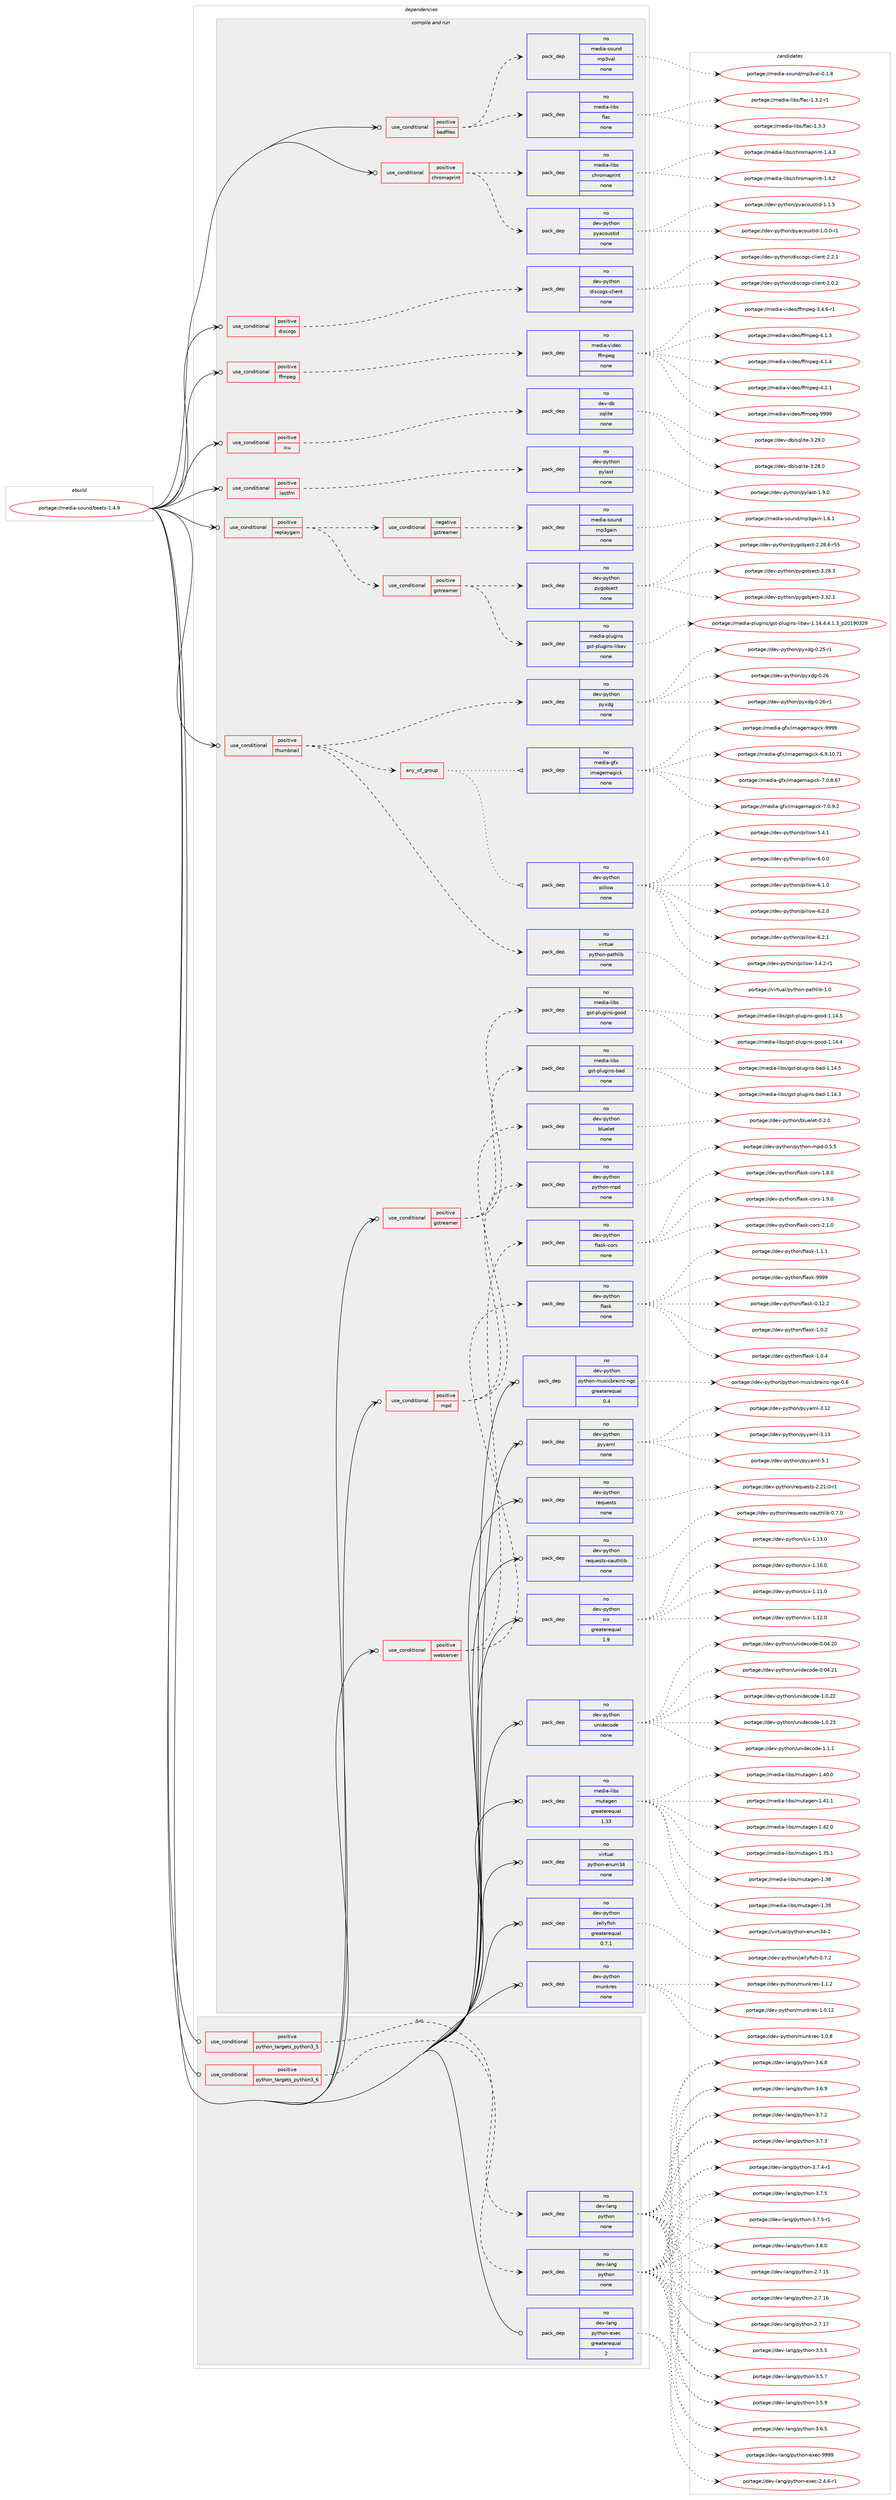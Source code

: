 digraph prolog {

# *************
# Graph options
# *************

newrank=true;
concentrate=true;
compound=true;
graph [rankdir=LR,fontname=Helvetica,fontsize=10,ranksep=1.5];#, ranksep=2.5, nodesep=0.2];
edge  [arrowhead=vee];
node  [fontname=Helvetica,fontsize=10];

# **********
# The ebuild
# **********

subgraph cluster_leftcol {
color=gray;
rank=same;
label=<<i>ebuild</i>>;
id [label="portage://media-sound/beets-1.4.9", color=red, width=4, href="../media-sound/beets-1.4.9.svg"];
}

# ****************
# The dependencies
# ****************

subgraph cluster_midcol {
color=gray;
label=<<i>dependencies</i>>;
subgraph cluster_compile {
fillcolor="#eeeeee";
style=filled;
label=<<i>compile</i>>;
}
subgraph cluster_compileandrun {
fillcolor="#eeeeee";
style=filled;
label=<<i>compile and run</i>>;
subgraph cond82041 {
dependency330295 [label=<<TABLE BORDER="0" CELLBORDER="1" CELLSPACING="0" CELLPADDING="4"><TR><TD ROWSPAN="3" CELLPADDING="10">use_conditional</TD></TR><TR><TD>positive</TD></TR><TR><TD>badfiles</TD></TR></TABLE>>, shape=none, color=red];
subgraph pack242831 {
dependency330296 [label=<<TABLE BORDER="0" CELLBORDER="1" CELLSPACING="0" CELLPADDING="4" WIDTH="220"><TR><TD ROWSPAN="6" CELLPADDING="30">pack_dep</TD></TR><TR><TD WIDTH="110">no</TD></TR><TR><TD>media-libs</TD></TR><TR><TD>flac</TD></TR><TR><TD>none</TD></TR><TR><TD></TD></TR></TABLE>>, shape=none, color=blue];
}
dependency330295:e -> dependency330296:w [weight=20,style="dashed",arrowhead="vee"];
subgraph pack242832 {
dependency330297 [label=<<TABLE BORDER="0" CELLBORDER="1" CELLSPACING="0" CELLPADDING="4" WIDTH="220"><TR><TD ROWSPAN="6" CELLPADDING="30">pack_dep</TD></TR><TR><TD WIDTH="110">no</TD></TR><TR><TD>media-sound</TD></TR><TR><TD>mp3val</TD></TR><TR><TD>none</TD></TR><TR><TD></TD></TR></TABLE>>, shape=none, color=blue];
}
dependency330295:e -> dependency330297:w [weight=20,style="dashed",arrowhead="vee"];
}
id:e -> dependency330295:w [weight=20,style="solid",arrowhead="odotvee"];
subgraph cond82042 {
dependency330298 [label=<<TABLE BORDER="0" CELLBORDER="1" CELLSPACING="0" CELLPADDING="4"><TR><TD ROWSPAN="3" CELLPADDING="10">use_conditional</TD></TR><TR><TD>positive</TD></TR><TR><TD>chromaprint</TD></TR></TABLE>>, shape=none, color=red];
subgraph pack242833 {
dependency330299 [label=<<TABLE BORDER="0" CELLBORDER="1" CELLSPACING="0" CELLPADDING="4" WIDTH="220"><TR><TD ROWSPAN="6" CELLPADDING="30">pack_dep</TD></TR><TR><TD WIDTH="110">no</TD></TR><TR><TD>dev-python</TD></TR><TR><TD>pyacoustid</TD></TR><TR><TD>none</TD></TR><TR><TD></TD></TR></TABLE>>, shape=none, color=blue];
}
dependency330298:e -> dependency330299:w [weight=20,style="dashed",arrowhead="vee"];
subgraph pack242834 {
dependency330300 [label=<<TABLE BORDER="0" CELLBORDER="1" CELLSPACING="0" CELLPADDING="4" WIDTH="220"><TR><TD ROWSPAN="6" CELLPADDING="30">pack_dep</TD></TR><TR><TD WIDTH="110">no</TD></TR><TR><TD>media-libs</TD></TR><TR><TD>chromaprint</TD></TR><TR><TD>none</TD></TR><TR><TD></TD></TR></TABLE>>, shape=none, color=blue];
}
dependency330298:e -> dependency330300:w [weight=20,style="dashed",arrowhead="vee"];
}
id:e -> dependency330298:w [weight=20,style="solid",arrowhead="odotvee"];
subgraph cond82043 {
dependency330301 [label=<<TABLE BORDER="0" CELLBORDER="1" CELLSPACING="0" CELLPADDING="4"><TR><TD ROWSPAN="3" CELLPADDING="10">use_conditional</TD></TR><TR><TD>positive</TD></TR><TR><TD>discogs</TD></TR></TABLE>>, shape=none, color=red];
subgraph pack242835 {
dependency330302 [label=<<TABLE BORDER="0" CELLBORDER="1" CELLSPACING="0" CELLPADDING="4" WIDTH="220"><TR><TD ROWSPAN="6" CELLPADDING="30">pack_dep</TD></TR><TR><TD WIDTH="110">no</TD></TR><TR><TD>dev-python</TD></TR><TR><TD>discogs-client</TD></TR><TR><TD>none</TD></TR><TR><TD></TD></TR></TABLE>>, shape=none, color=blue];
}
dependency330301:e -> dependency330302:w [weight=20,style="dashed",arrowhead="vee"];
}
id:e -> dependency330301:w [weight=20,style="solid",arrowhead="odotvee"];
subgraph cond82044 {
dependency330303 [label=<<TABLE BORDER="0" CELLBORDER="1" CELLSPACING="0" CELLPADDING="4"><TR><TD ROWSPAN="3" CELLPADDING="10">use_conditional</TD></TR><TR><TD>positive</TD></TR><TR><TD>ffmpeg</TD></TR></TABLE>>, shape=none, color=red];
subgraph pack242836 {
dependency330304 [label=<<TABLE BORDER="0" CELLBORDER="1" CELLSPACING="0" CELLPADDING="4" WIDTH="220"><TR><TD ROWSPAN="6" CELLPADDING="30">pack_dep</TD></TR><TR><TD WIDTH="110">no</TD></TR><TR><TD>media-video</TD></TR><TR><TD>ffmpeg</TD></TR><TR><TD>none</TD></TR><TR><TD></TD></TR></TABLE>>, shape=none, color=blue];
}
dependency330303:e -> dependency330304:w [weight=20,style="dashed",arrowhead="vee"];
}
id:e -> dependency330303:w [weight=20,style="solid",arrowhead="odotvee"];
subgraph cond82045 {
dependency330305 [label=<<TABLE BORDER="0" CELLBORDER="1" CELLSPACING="0" CELLPADDING="4"><TR><TD ROWSPAN="3" CELLPADDING="10">use_conditional</TD></TR><TR><TD>positive</TD></TR><TR><TD>gstreamer</TD></TR></TABLE>>, shape=none, color=red];
subgraph pack242837 {
dependency330306 [label=<<TABLE BORDER="0" CELLBORDER="1" CELLSPACING="0" CELLPADDING="4" WIDTH="220"><TR><TD ROWSPAN="6" CELLPADDING="30">pack_dep</TD></TR><TR><TD WIDTH="110">no</TD></TR><TR><TD>media-libs</TD></TR><TR><TD>gst-plugins-good</TD></TR><TR><TD>none</TD></TR><TR><TD></TD></TR></TABLE>>, shape=none, color=blue];
}
dependency330305:e -> dependency330306:w [weight=20,style="dashed",arrowhead="vee"];
subgraph pack242838 {
dependency330307 [label=<<TABLE BORDER="0" CELLBORDER="1" CELLSPACING="0" CELLPADDING="4" WIDTH="220"><TR><TD ROWSPAN="6" CELLPADDING="30">pack_dep</TD></TR><TR><TD WIDTH="110">no</TD></TR><TR><TD>media-libs</TD></TR><TR><TD>gst-plugins-bad</TD></TR><TR><TD>none</TD></TR><TR><TD></TD></TR></TABLE>>, shape=none, color=blue];
}
dependency330305:e -> dependency330307:w [weight=20,style="dashed",arrowhead="vee"];
}
id:e -> dependency330305:w [weight=20,style="solid",arrowhead="odotvee"];
subgraph cond82046 {
dependency330308 [label=<<TABLE BORDER="0" CELLBORDER="1" CELLSPACING="0" CELLPADDING="4"><TR><TD ROWSPAN="3" CELLPADDING="10">use_conditional</TD></TR><TR><TD>positive</TD></TR><TR><TD>icu</TD></TR></TABLE>>, shape=none, color=red];
subgraph pack242839 {
dependency330309 [label=<<TABLE BORDER="0" CELLBORDER="1" CELLSPACING="0" CELLPADDING="4" WIDTH="220"><TR><TD ROWSPAN="6" CELLPADDING="30">pack_dep</TD></TR><TR><TD WIDTH="110">no</TD></TR><TR><TD>dev-db</TD></TR><TR><TD>sqlite</TD></TR><TR><TD>none</TD></TR><TR><TD></TD></TR></TABLE>>, shape=none, color=blue];
}
dependency330308:e -> dependency330309:w [weight=20,style="dashed",arrowhead="vee"];
}
id:e -> dependency330308:w [weight=20,style="solid",arrowhead="odotvee"];
subgraph cond82047 {
dependency330310 [label=<<TABLE BORDER="0" CELLBORDER="1" CELLSPACING="0" CELLPADDING="4"><TR><TD ROWSPAN="3" CELLPADDING="10">use_conditional</TD></TR><TR><TD>positive</TD></TR><TR><TD>lastfm</TD></TR></TABLE>>, shape=none, color=red];
subgraph pack242840 {
dependency330311 [label=<<TABLE BORDER="0" CELLBORDER="1" CELLSPACING="0" CELLPADDING="4" WIDTH="220"><TR><TD ROWSPAN="6" CELLPADDING="30">pack_dep</TD></TR><TR><TD WIDTH="110">no</TD></TR><TR><TD>dev-python</TD></TR><TR><TD>pylast</TD></TR><TR><TD>none</TD></TR><TR><TD></TD></TR></TABLE>>, shape=none, color=blue];
}
dependency330310:e -> dependency330311:w [weight=20,style="dashed",arrowhead="vee"];
}
id:e -> dependency330310:w [weight=20,style="solid",arrowhead="odotvee"];
subgraph cond82048 {
dependency330312 [label=<<TABLE BORDER="0" CELLBORDER="1" CELLSPACING="0" CELLPADDING="4"><TR><TD ROWSPAN="3" CELLPADDING="10">use_conditional</TD></TR><TR><TD>positive</TD></TR><TR><TD>mpd</TD></TR></TABLE>>, shape=none, color=red];
subgraph pack242841 {
dependency330313 [label=<<TABLE BORDER="0" CELLBORDER="1" CELLSPACING="0" CELLPADDING="4" WIDTH="220"><TR><TD ROWSPAN="6" CELLPADDING="30">pack_dep</TD></TR><TR><TD WIDTH="110">no</TD></TR><TR><TD>dev-python</TD></TR><TR><TD>bluelet</TD></TR><TR><TD>none</TD></TR><TR><TD></TD></TR></TABLE>>, shape=none, color=blue];
}
dependency330312:e -> dependency330313:w [weight=20,style="dashed",arrowhead="vee"];
subgraph pack242842 {
dependency330314 [label=<<TABLE BORDER="0" CELLBORDER="1" CELLSPACING="0" CELLPADDING="4" WIDTH="220"><TR><TD ROWSPAN="6" CELLPADDING="30">pack_dep</TD></TR><TR><TD WIDTH="110">no</TD></TR><TR><TD>dev-python</TD></TR><TR><TD>python-mpd</TD></TR><TR><TD>none</TD></TR><TR><TD></TD></TR></TABLE>>, shape=none, color=blue];
}
dependency330312:e -> dependency330314:w [weight=20,style="dashed",arrowhead="vee"];
}
id:e -> dependency330312:w [weight=20,style="solid",arrowhead="odotvee"];
subgraph cond82049 {
dependency330315 [label=<<TABLE BORDER="0" CELLBORDER="1" CELLSPACING="0" CELLPADDING="4"><TR><TD ROWSPAN="3" CELLPADDING="10">use_conditional</TD></TR><TR><TD>positive</TD></TR><TR><TD>replaygain</TD></TR></TABLE>>, shape=none, color=red];
subgraph cond82050 {
dependency330316 [label=<<TABLE BORDER="0" CELLBORDER="1" CELLSPACING="0" CELLPADDING="4"><TR><TD ROWSPAN="3" CELLPADDING="10">use_conditional</TD></TR><TR><TD>positive</TD></TR><TR><TD>gstreamer</TD></TR></TABLE>>, shape=none, color=red];
subgraph pack242843 {
dependency330317 [label=<<TABLE BORDER="0" CELLBORDER="1" CELLSPACING="0" CELLPADDING="4" WIDTH="220"><TR><TD ROWSPAN="6" CELLPADDING="30">pack_dep</TD></TR><TR><TD WIDTH="110">no</TD></TR><TR><TD>dev-python</TD></TR><TR><TD>pygobject</TD></TR><TR><TD>none</TD></TR><TR><TD></TD></TR></TABLE>>, shape=none, color=blue];
}
dependency330316:e -> dependency330317:w [weight=20,style="dashed",arrowhead="vee"];
subgraph pack242844 {
dependency330318 [label=<<TABLE BORDER="0" CELLBORDER="1" CELLSPACING="0" CELLPADDING="4" WIDTH="220"><TR><TD ROWSPAN="6" CELLPADDING="30">pack_dep</TD></TR><TR><TD WIDTH="110">no</TD></TR><TR><TD>media-plugins</TD></TR><TR><TD>gst-plugins-libav</TD></TR><TR><TD>none</TD></TR><TR><TD></TD></TR></TABLE>>, shape=none, color=blue];
}
dependency330316:e -> dependency330318:w [weight=20,style="dashed",arrowhead="vee"];
}
dependency330315:e -> dependency330316:w [weight=20,style="dashed",arrowhead="vee"];
subgraph cond82051 {
dependency330319 [label=<<TABLE BORDER="0" CELLBORDER="1" CELLSPACING="0" CELLPADDING="4"><TR><TD ROWSPAN="3" CELLPADDING="10">use_conditional</TD></TR><TR><TD>negative</TD></TR><TR><TD>gstreamer</TD></TR></TABLE>>, shape=none, color=red];
subgraph pack242845 {
dependency330320 [label=<<TABLE BORDER="0" CELLBORDER="1" CELLSPACING="0" CELLPADDING="4" WIDTH="220"><TR><TD ROWSPAN="6" CELLPADDING="30">pack_dep</TD></TR><TR><TD WIDTH="110">no</TD></TR><TR><TD>media-sound</TD></TR><TR><TD>mp3gain</TD></TR><TR><TD>none</TD></TR><TR><TD></TD></TR></TABLE>>, shape=none, color=blue];
}
dependency330319:e -> dependency330320:w [weight=20,style="dashed",arrowhead="vee"];
}
dependency330315:e -> dependency330319:w [weight=20,style="dashed",arrowhead="vee"];
}
id:e -> dependency330315:w [weight=20,style="solid",arrowhead="odotvee"];
subgraph cond82052 {
dependency330321 [label=<<TABLE BORDER="0" CELLBORDER="1" CELLSPACING="0" CELLPADDING="4"><TR><TD ROWSPAN="3" CELLPADDING="10">use_conditional</TD></TR><TR><TD>positive</TD></TR><TR><TD>thumbnail</TD></TR></TABLE>>, shape=none, color=red];
subgraph pack242846 {
dependency330322 [label=<<TABLE BORDER="0" CELLBORDER="1" CELLSPACING="0" CELLPADDING="4" WIDTH="220"><TR><TD ROWSPAN="6" CELLPADDING="30">pack_dep</TD></TR><TR><TD WIDTH="110">no</TD></TR><TR><TD>dev-python</TD></TR><TR><TD>pyxdg</TD></TR><TR><TD>none</TD></TR><TR><TD></TD></TR></TABLE>>, shape=none, color=blue];
}
dependency330321:e -> dependency330322:w [weight=20,style="dashed",arrowhead="vee"];
subgraph pack242847 {
dependency330323 [label=<<TABLE BORDER="0" CELLBORDER="1" CELLSPACING="0" CELLPADDING="4" WIDTH="220"><TR><TD ROWSPAN="6" CELLPADDING="30">pack_dep</TD></TR><TR><TD WIDTH="110">no</TD></TR><TR><TD>virtual</TD></TR><TR><TD>python-pathlib</TD></TR><TR><TD>none</TD></TR><TR><TD></TD></TR></TABLE>>, shape=none, color=blue];
}
dependency330321:e -> dependency330323:w [weight=20,style="dashed",arrowhead="vee"];
subgraph any5278 {
dependency330324 [label=<<TABLE BORDER="0" CELLBORDER="1" CELLSPACING="0" CELLPADDING="4"><TR><TD CELLPADDING="10">any_of_group</TD></TR></TABLE>>, shape=none, color=red];subgraph pack242848 {
dependency330325 [label=<<TABLE BORDER="0" CELLBORDER="1" CELLSPACING="0" CELLPADDING="4" WIDTH="220"><TR><TD ROWSPAN="6" CELLPADDING="30">pack_dep</TD></TR><TR><TD WIDTH="110">no</TD></TR><TR><TD>dev-python</TD></TR><TR><TD>pillow</TD></TR><TR><TD>none</TD></TR><TR><TD></TD></TR></TABLE>>, shape=none, color=blue];
}
dependency330324:e -> dependency330325:w [weight=20,style="dotted",arrowhead="oinv"];
subgraph pack242849 {
dependency330326 [label=<<TABLE BORDER="0" CELLBORDER="1" CELLSPACING="0" CELLPADDING="4" WIDTH="220"><TR><TD ROWSPAN="6" CELLPADDING="30">pack_dep</TD></TR><TR><TD WIDTH="110">no</TD></TR><TR><TD>media-gfx</TD></TR><TR><TD>imagemagick</TD></TR><TR><TD>none</TD></TR><TR><TD></TD></TR></TABLE>>, shape=none, color=blue];
}
dependency330324:e -> dependency330326:w [weight=20,style="dotted",arrowhead="oinv"];
}
dependency330321:e -> dependency330324:w [weight=20,style="dashed",arrowhead="vee"];
}
id:e -> dependency330321:w [weight=20,style="solid",arrowhead="odotvee"];
subgraph cond82053 {
dependency330327 [label=<<TABLE BORDER="0" CELLBORDER="1" CELLSPACING="0" CELLPADDING="4"><TR><TD ROWSPAN="3" CELLPADDING="10">use_conditional</TD></TR><TR><TD>positive</TD></TR><TR><TD>webserver</TD></TR></TABLE>>, shape=none, color=red];
subgraph pack242850 {
dependency330328 [label=<<TABLE BORDER="0" CELLBORDER="1" CELLSPACING="0" CELLPADDING="4" WIDTH="220"><TR><TD ROWSPAN="6" CELLPADDING="30">pack_dep</TD></TR><TR><TD WIDTH="110">no</TD></TR><TR><TD>dev-python</TD></TR><TR><TD>flask</TD></TR><TR><TD>none</TD></TR><TR><TD></TD></TR></TABLE>>, shape=none, color=blue];
}
dependency330327:e -> dependency330328:w [weight=20,style="dashed",arrowhead="vee"];
subgraph pack242851 {
dependency330329 [label=<<TABLE BORDER="0" CELLBORDER="1" CELLSPACING="0" CELLPADDING="4" WIDTH="220"><TR><TD ROWSPAN="6" CELLPADDING="30">pack_dep</TD></TR><TR><TD WIDTH="110">no</TD></TR><TR><TD>dev-python</TD></TR><TR><TD>flask-cors</TD></TR><TR><TD>none</TD></TR><TR><TD></TD></TR></TABLE>>, shape=none, color=blue];
}
dependency330327:e -> dependency330329:w [weight=20,style="dashed",arrowhead="vee"];
}
id:e -> dependency330327:w [weight=20,style="solid",arrowhead="odotvee"];
subgraph pack242852 {
dependency330330 [label=<<TABLE BORDER="0" CELLBORDER="1" CELLSPACING="0" CELLPADDING="4" WIDTH="220"><TR><TD ROWSPAN="6" CELLPADDING="30">pack_dep</TD></TR><TR><TD WIDTH="110">no</TD></TR><TR><TD>dev-python</TD></TR><TR><TD>jellyfish</TD></TR><TR><TD>greaterequal</TD></TR><TR><TD>0.7.1</TD></TR></TABLE>>, shape=none, color=blue];
}
id:e -> dependency330330:w [weight=20,style="solid",arrowhead="odotvee"];
subgraph pack242853 {
dependency330331 [label=<<TABLE BORDER="0" CELLBORDER="1" CELLSPACING="0" CELLPADDING="4" WIDTH="220"><TR><TD ROWSPAN="6" CELLPADDING="30">pack_dep</TD></TR><TR><TD WIDTH="110">no</TD></TR><TR><TD>dev-python</TD></TR><TR><TD>munkres</TD></TR><TR><TD>none</TD></TR><TR><TD></TD></TR></TABLE>>, shape=none, color=blue];
}
id:e -> dependency330331:w [weight=20,style="solid",arrowhead="odotvee"];
subgraph pack242854 {
dependency330332 [label=<<TABLE BORDER="0" CELLBORDER="1" CELLSPACING="0" CELLPADDING="4" WIDTH="220"><TR><TD ROWSPAN="6" CELLPADDING="30">pack_dep</TD></TR><TR><TD WIDTH="110">no</TD></TR><TR><TD>dev-python</TD></TR><TR><TD>python-musicbrainz-ngs</TD></TR><TR><TD>greaterequal</TD></TR><TR><TD>0.4</TD></TR></TABLE>>, shape=none, color=blue];
}
id:e -> dependency330332:w [weight=20,style="solid",arrowhead="odotvee"];
subgraph pack242855 {
dependency330333 [label=<<TABLE BORDER="0" CELLBORDER="1" CELLSPACING="0" CELLPADDING="4" WIDTH="220"><TR><TD ROWSPAN="6" CELLPADDING="30">pack_dep</TD></TR><TR><TD WIDTH="110">no</TD></TR><TR><TD>dev-python</TD></TR><TR><TD>pyyaml</TD></TR><TR><TD>none</TD></TR><TR><TD></TD></TR></TABLE>>, shape=none, color=blue];
}
id:e -> dependency330333:w [weight=20,style="solid",arrowhead="odotvee"];
subgraph pack242856 {
dependency330334 [label=<<TABLE BORDER="0" CELLBORDER="1" CELLSPACING="0" CELLPADDING="4" WIDTH="220"><TR><TD ROWSPAN="6" CELLPADDING="30">pack_dep</TD></TR><TR><TD WIDTH="110">no</TD></TR><TR><TD>dev-python</TD></TR><TR><TD>requests</TD></TR><TR><TD>none</TD></TR><TR><TD></TD></TR></TABLE>>, shape=none, color=blue];
}
id:e -> dependency330334:w [weight=20,style="solid",arrowhead="odotvee"];
subgraph pack242857 {
dependency330335 [label=<<TABLE BORDER="0" CELLBORDER="1" CELLSPACING="0" CELLPADDING="4" WIDTH="220"><TR><TD ROWSPAN="6" CELLPADDING="30">pack_dep</TD></TR><TR><TD WIDTH="110">no</TD></TR><TR><TD>dev-python</TD></TR><TR><TD>requests-oauthlib</TD></TR><TR><TD>none</TD></TR><TR><TD></TD></TR></TABLE>>, shape=none, color=blue];
}
id:e -> dependency330335:w [weight=20,style="solid",arrowhead="odotvee"];
subgraph pack242858 {
dependency330336 [label=<<TABLE BORDER="0" CELLBORDER="1" CELLSPACING="0" CELLPADDING="4" WIDTH="220"><TR><TD ROWSPAN="6" CELLPADDING="30">pack_dep</TD></TR><TR><TD WIDTH="110">no</TD></TR><TR><TD>dev-python</TD></TR><TR><TD>six</TD></TR><TR><TD>greaterequal</TD></TR><TR><TD>1.9</TD></TR></TABLE>>, shape=none, color=blue];
}
id:e -> dependency330336:w [weight=20,style="solid",arrowhead="odotvee"];
subgraph pack242859 {
dependency330337 [label=<<TABLE BORDER="0" CELLBORDER="1" CELLSPACING="0" CELLPADDING="4" WIDTH="220"><TR><TD ROWSPAN="6" CELLPADDING="30">pack_dep</TD></TR><TR><TD WIDTH="110">no</TD></TR><TR><TD>dev-python</TD></TR><TR><TD>unidecode</TD></TR><TR><TD>none</TD></TR><TR><TD></TD></TR></TABLE>>, shape=none, color=blue];
}
id:e -> dependency330337:w [weight=20,style="solid",arrowhead="odotvee"];
subgraph pack242860 {
dependency330338 [label=<<TABLE BORDER="0" CELLBORDER="1" CELLSPACING="0" CELLPADDING="4" WIDTH="220"><TR><TD ROWSPAN="6" CELLPADDING="30">pack_dep</TD></TR><TR><TD WIDTH="110">no</TD></TR><TR><TD>media-libs</TD></TR><TR><TD>mutagen</TD></TR><TR><TD>greaterequal</TD></TR><TR><TD>1.33</TD></TR></TABLE>>, shape=none, color=blue];
}
id:e -> dependency330338:w [weight=20,style="solid",arrowhead="odotvee"];
subgraph pack242861 {
dependency330339 [label=<<TABLE BORDER="0" CELLBORDER="1" CELLSPACING="0" CELLPADDING="4" WIDTH="220"><TR><TD ROWSPAN="6" CELLPADDING="30">pack_dep</TD></TR><TR><TD WIDTH="110">no</TD></TR><TR><TD>virtual</TD></TR><TR><TD>python-enum34</TD></TR><TR><TD>none</TD></TR><TR><TD></TD></TR></TABLE>>, shape=none, color=blue];
}
id:e -> dependency330339:w [weight=20,style="solid",arrowhead="odotvee"];
}
subgraph cluster_run {
fillcolor="#eeeeee";
style=filled;
label=<<i>run</i>>;
subgraph cond82054 {
dependency330340 [label=<<TABLE BORDER="0" CELLBORDER="1" CELLSPACING="0" CELLPADDING="4"><TR><TD ROWSPAN="3" CELLPADDING="10">use_conditional</TD></TR><TR><TD>positive</TD></TR><TR><TD>python_targets_python3_5</TD></TR></TABLE>>, shape=none, color=red];
subgraph pack242862 {
dependency330341 [label=<<TABLE BORDER="0" CELLBORDER="1" CELLSPACING="0" CELLPADDING="4" WIDTH="220"><TR><TD ROWSPAN="6" CELLPADDING="30">pack_dep</TD></TR><TR><TD WIDTH="110">no</TD></TR><TR><TD>dev-lang</TD></TR><TR><TD>python</TD></TR><TR><TD>none</TD></TR><TR><TD></TD></TR></TABLE>>, shape=none, color=blue];
}
dependency330340:e -> dependency330341:w [weight=20,style="dashed",arrowhead="vee"];
}
id:e -> dependency330340:w [weight=20,style="solid",arrowhead="odot"];
subgraph cond82055 {
dependency330342 [label=<<TABLE BORDER="0" CELLBORDER="1" CELLSPACING="0" CELLPADDING="4"><TR><TD ROWSPAN="3" CELLPADDING="10">use_conditional</TD></TR><TR><TD>positive</TD></TR><TR><TD>python_targets_python3_6</TD></TR></TABLE>>, shape=none, color=red];
subgraph pack242863 {
dependency330343 [label=<<TABLE BORDER="0" CELLBORDER="1" CELLSPACING="0" CELLPADDING="4" WIDTH="220"><TR><TD ROWSPAN="6" CELLPADDING="30">pack_dep</TD></TR><TR><TD WIDTH="110">no</TD></TR><TR><TD>dev-lang</TD></TR><TR><TD>python</TD></TR><TR><TD>none</TD></TR><TR><TD></TD></TR></TABLE>>, shape=none, color=blue];
}
dependency330342:e -> dependency330343:w [weight=20,style="dashed",arrowhead="vee"];
}
id:e -> dependency330342:w [weight=20,style="solid",arrowhead="odot"];
subgraph pack242864 {
dependency330344 [label=<<TABLE BORDER="0" CELLBORDER="1" CELLSPACING="0" CELLPADDING="4" WIDTH="220"><TR><TD ROWSPAN="6" CELLPADDING="30">pack_dep</TD></TR><TR><TD WIDTH="110">no</TD></TR><TR><TD>dev-lang</TD></TR><TR><TD>python-exec</TD></TR><TR><TD>greaterequal</TD></TR><TR><TD>2</TD></TR></TABLE>>, shape=none, color=blue];
}
id:e -> dependency330344:w [weight=20,style="solid",arrowhead="odot"];
}
}

# **************
# The candidates
# **************

subgraph cluster_choices {
rank=same;
color=gray;
label=<<i>candidates</i>>;

subgraph choice242831 {
color=black;
nodesep=1;
choiceportage1091011001059745108105981154710210897994549465146504511449 [label="portage://media-libs/flac-1.3.2-r1", color=red, width=4,href="../media-libs/flac-1.3.2-r1.svg"];
choiceportage109101100105974510810598115471021089799454946514651 [label="portage://media-libs/flac-1.3.3", color=red, width=4,href="../media-libs/flac-1.3.3.svg"];
dependency330296:e -> choiceportage1091011001059745108105981154710210897994549465146504511449:w [style=dotted,weight="100"];
dependency330296:e -> choiceportage109101100105974510810598115471021089799454946514651:w [style=dotted,weight="100"];
}
subgraph choice242832 {
color=black;
nodesep=1;
choiceportage1091011001059745115111117110100471091125111897108454846494656 [label="portage://media-sound/mp3val-0.1.8", color=red, width=4,href="../media-sound/mp3val-0.1.8.svg"];
dependency330297:e -> choiceportage1091011001059745115111117110100471091125111897108454846494656:w [style=dotted,weight="100"];
}
subgraph choice242833 {
color=black;
nodesep=1;
choiceportage100101118451121211161041111104711212197991111171151161051004549464846484511449 [label="portage://dev-python/pyacoustid-1.0.0-r1", color=red, width=4,href="../dev-python/pyacoustid-1.0.0-r1.svg"];
choiceportage10010111845112121116104111110471121219799111117115116105100454946494653 [label="portage://dev-python/pyacoustid-1.1.5", color=red, width=4,href="../dev-python/pyacoustid-1.1.5.svg"];
dependency330299:e -> choiceportage100101118451121211161041111104711212197991111171151161051004549464846484511449:w [style=dotted,weight="100"];
dependency330299:e -> choiceportage10010111845112121116104111110471121219799111117115116105100454946494653:w [style=dotted,weight="100"];
}
subgraph choice242834 {
color=black;
nodesep=1;
choiceportage109101100105974510810598115479910411411110997112114105110116454946524650 [label="portage://media-libs/chromaprint-1.4.2", color=red, width=4,href="../media-libs/chromaprint-1.4.2.svg"];
choiceportage109101100105974510810598115479910411411110997112114105110116454946524651 [label="portage://media-libs/chromaprint-1.4.3", color=red, width=4,href="../media-libs/chromaprint-1.4.3.svg"];
dependency330300:e -> choiceportage109101100105974510810598115479910411411110997112114105110116454946524650:w [style=dotted,weight="100"];
dependency330300:e -> choiceportage109101100105974510810598115479910411411110997112114105110116454946524651:w [style=dotted,weight="100"];
}
subgraph choice242835 {
color=black;
nodesep=1;
choiceportage1001011184511212111610411111047100105115991111031154599108105101110116455046484650 [label="portage://dev-python/discogs-client-2.0.2", color=red, width=4,href="../dev-python/discogs-client-2.0.2.svg"];
choiceportage1001011184511212111610411111047100105115991111031154599108105101110116455046504649 [label="portage://dev-python/discogs-client-2.2.1", color=red, width=4,href="../dev-python/discogs-client-2.2.1.svg"];
dependency330302:e -> choiceportage1001011184511212111610411111047100105115991111031154599108105101110116455046484650:w [style=dotted,weight="100"];
dependency330302:e -> choiceportage1001011184511212111610411111047100105115991111031154599108105101110116455046504649:w [style=dotted,weight="100"];
}
subgraph choice242836 {
color=black;
nodesep=1;
choiceportage1091011001059745118105100101111471021021091121011034551465246544511449 [label="portage://media-video/ffmpeg-3.4.6-r1", color=red, width=4,href="../media-video/ffmpeg-3.4.6-r1.svg"];
choiceportage109101100105974511810510010111147102102109112101103455246494651 [label="portage://media-video/ffmpeg-4.1.3", color=red, width=4,href="../media-video/ffmpeg-4.1.3.svg"];
choiceportage109101100105974511810510010111147102102109112101103455246494652 [label="portage://media-video/ffmpeg-4.1.4", color=red, width=4,href="../media-video/ffmpeg-4.1.4.svg"];
choiceportage109101100105974511810510010111147102102109112101103455246504649 [label="portage://media-video/ffmpeg-4.2.1", color=red, width=4,href="../media-video/ffmpeg-4.2.1.svg"];
choiceportage1091011001059745118105100101111471021021091121011034557575757 [label="portage://media-video/ffmpeg-9999", color=red, width=4,href="../media-video/ffmpeg-9999.svg"];
dependency330304:e -> choiceportage1091011001059745118105100101111471021021091121011034551465246544511449:w [style=dotted,weight="100"];
dependency330304:e -> choiceportage109101100105974511810510010111147102102109112101103455246494651:w [style=dotted,weight="100"];
dependency330304:e -> choiceportage109101100105974511810510010111147102102109112101103455246494652:w [style=dotted,weight="100"];
dependency330304:e -> choiceportage109101100105974511810510010111147102102109112101103455246504649:w [style=dotted,weight="100"];
dependency330304:e -> choiceportage1091011001059745118105100101111471021021091121011034557575757:w [style=dotted,weight="100"];
}
subgraph choice242837 {
color=black;
nodesep=1;
choiceportage10910110010597451081059811547103115116451121081171031051101154510311111110045494649524652 [label="portage://media-libs/gst-plugins-good-1.14.4", color=red, width=4,href="../media-libs/gst-plugins-good-1.14.4.svg"];
choiceportage10910110010597451081059811547103115116451121081171031051101154510311111110045494649524653 [label="portage://media-libs/gst-plugins-good-1.14.5", color=red, width=4,href="../media-libs/gst-plugins-good-1.14.5.svg"];
dependency330306:e -> choiceportage10910110010597451081059811547103115116451121081171031051101154510311111110045494649524652:w [style=dotted,weight="100"];
dependency330306:e -> choiceportage10910110010597451081059811547103115116451121081171031051101154510311111110045494649524653:w [style=dotted,weight="100"];
}
subgraph choice242838 {
color=black;
nodesep=1;
choiceportage109101100105974510810598115471031151164511210811710310511011545989710045494649524651 [label="portage://media-libs/gst-plugins-bad-1.14.3", color=red, width=4,href="../media-libs/gst-plugins-bad-1.14.3.svg"];
choiceportage109101100105974510810598115471031151164511210811710310511011545989710045494649524653 [label="portage://media-libs/gst-plugins-bad-1.14.5", color=red, width=4,href="../media-libs/gst-plugins-bad-1.14.5.svg"];
dependency330307:e -> choiceportage109101100105974510810598115471031151164511210811710310511011545989710045494649524651:w [style=dotted,weight="100"];
dependency330307:e -> choiceportage109101100105974510810598115471031151164511210811710310511011545989710045494649524653:w [style=dotted,weight="100"];
}
subgraph choice242839 {
color=black;
nodesep=1;
choiceportage10010111845100984711511310810511610145514650564648 [label="portage://dev-db/sqlite-3.28.0", color=red, width=4,href="../dev-db/sqlite-3.28.0.svg"];
choiceportage10010111845100984711511310810511610145514650574648 [label="portage://dev-db/sqlite-3.29.0", color=red, width=4,href="../dev-db/sqlite-3.29.0.svg"];
dependency330309:e -> choiceportage10010111845100984711511310810511610145514650564648:w [style=dotted,weight="100"];
dependency330309:e -> choiceportage10010111845100984711511310810511610145514650574648:w [style=dotted,weight="100"];
}
subgraph choice242840 {
color=black;
nodesep=1;
choiceportage100101118451121211161041111104711212110897115116454946574648 [label="portage://dev-python/pylast-1.9.0", color=red, width=4,href="../dev-python/pylast-1.9.0.svg"];
dependency330311:e -> choiceportage100101118451121211161041111104711212110897115116454946574648:w [style=dotted,weight="100"];
}
subgraph choice242841 {
color=black;
nodesep=1;
choiceportage100101118451121211161041111104798108117101108101116454846504648 [label="portage://dev-python/bluelet-0.2.0", color=red, width=4,href="../dev-python/bluelet-0.2.0.svg"];
dependency330313:e -> choiceportage100101118451121211161041111104798108117101108101116454846504648:w [style=dotted,weight="100"];
}
subgraph choice242842 {
color=black;
nodesep=1;
choiceportage100101118451121211161041111104711212111610411111045109112100454846534653 [label="portage://dev-python/python-mpd-0.5.5", color=red, width=4,href="../dev-python/python-mpd-0.5.5.svg"];
dependency330314:e -> choiceportage100101118451121211161041111104711212111610411111045109112100454846534653:w [style=dotted,weight="100"];
}
subgraph choice242843 {
color=black;
nodesep=1;
choiceportage1001011184511212111610411111047112121103111981061019911645504650564654451145353 [label="portage://dev-python/pygobject-2.28.6-r55", color=red, width=4,href="../dev-python/pygobject-2.28.6-r55.svg"];
choiceportage1001011184511212111610411111047112121103111981061019911645514650564651 [label="portage://dev-python/pygobject-3.28.3", color=red, width=4,href="../dev-python/pygobject-3.28.3.svg"];
choiceportage1001011184511212111610411111047112121103111981061019911645514651504649 [label="portage://dev-python/pygobject-3.32.1", color=red, width=4,href="../dev-python/pygobject-3.32.1.svg"];
dependency330317:e -> choiceportage1001011184511212111610411111047112121103111981061019911645504650564654451145353:w [style=dotted,weight="100"];
dependency330317:e -> choiceportage1001011184511212111610411111047112121103111981061019911645514650564651:w [style=dotted,weight="100"];
dependency330317:e -> choiceportage1001011184511212111610411111047112121103111981061019911645514651504649:w [style=dotted,weight="100"];
}
subgraph choice242844 {
color=black;
nodesep=1;
choiceportage1091011001059745112108117103105110115471031151164511210811710310511011545108105989711845494649524652465246494651951125048495748515057 [label="portage://media-plugins/gst-plugins-libav-1.14.4.4.1.3_p20190329", color=red, width=4,href="../media-plugins/gst-plugins-libav-1.14.4.4.1.3_p20190329.svg"];
dependency330318:e -> choiceportage1091011001059745112108117103105110115471031151164511210811710310511011545108105989711845494649524652465246494651951125048495748515057:w [style=dotted,weight="100"];
}
subgraph choice242845 {
color=black;
nodesep=1;
choiceportage1091011001059745115111117110100471091125110397105110454946544649 [label="portage://media-sound/mp3gain-1.6.1", color=red, width=4,href="../media-sound/mp3gain-1.6.1.svg"];
dependency330320:e -> choiceportage1091011001059745115111117110100471091125110397105110454946544649:w [style=dotted,weight="100"];
}
subgraph choice242846 {
color=black;
nodesep=1;
choiceportage100101118451121211161041111104711212112010010345484650534511449 [label="portage://dev-python/pyxdg-0.25-r1", color=red, width=4,href="../dev-python/pyxdg-0.25-r1.svg"];
choiceportage10010111845112121116104111110471121211201001034548465054 [label="portage://dev-python/pyxdg-0.26", color=red, width=4,href="../dev-python/pyxdg-0.26.svg"];
choiceportage100101118451121211161041111104711212112010010345484650544511449 [label="portage://dev-python/pyxdg-0.26-r1", color=red, width=4,href="../dev-python/pyxdg-0.26-r1.svg"];
dependency330322:e -> choiceportage100101118451121211161041111104711212112010010345484650534511449:w [style=dotted,weight="100"];
dependency330322:e -> choiceportage10010111845112121116104111110471121211201001034548465054:w [style=dotted,weight="100"];
dependency330322:e -> choiceportage100101118451121211161041111104711212112010010345484650544511449:w [style=dotted,weight="100"];
}
subgraph choice242847 {
color=black;
nodesep=1;
choiceportage118105114116117971084711212111610411111045112971161041081059845494648 [label="portage://virtual/python-pathlib-1.0", color=red, width=4,href="../virtual/python-pathlib-1.0.svg"];
dependency330323:e -> choiceportage118105114116117971084711212111610411111045112971161041081059845494648:w [style=dotted,weight="100"];
}
subgraph choice242848 {
color=black;
nodesep=1;
choiceportage10010111845112121116104111110471121051081081111194551465246504511449 [label="portage://dev-python/pillow-3.4.2-r1", color=red, width=4,href="../dev-python/pillow-3.4.2-r1.svg"];
choiceportage1001011184511212111610411111047112105108108111119455346524649 [label="portage://dev-python/pillow-5.4.1", color=red, width=4,href="../dev-python/pillow-5.4.1.svg"];
choiceportage1001011184511212111610411111047112105108108111119455446484648 [label="portage://dev-python/pillow-6.0.0", color=red, width=4,href="../dev-python/pillow-6.0.0.svg"];
choiceportage1001011184511212111610411111047112105108108111119455446494648 [label="portage://dev-python/pillow-6.1.0", color=red, width=4,href="../dev-python/pillow-6.1.0.svg"];
choiceportage1001011184511212111610411111047112105108108111119455446504648 [label="portage://dev-python/pillow-6.2.0", color=red, width=4,href="../dev-python/pillow-6.2.0.svg"];
choiceportage1001011184511212111610411111047112105108108111119455446504649 [label="portage://dev-python/pillow-6.2.1", color=red, width=4,href="../dev-python/pillow-6.2.1.svg"];
dependency330325:e -> choiceportage10010111845112121116104111110471121051081081111194551465246504511449:w [style=dotted,weight="100"];
dependency330325:e -> choiceportage1001011184511212111610411111047112105108108111119455346524649:w [style=dotted,weight="100"];
dependency330325:e -> choiceportage1001011184511212111610411111047112105108108111119455446484648:w [style=dotted,weight="100"];
dependency330325:e -> choiceportage1001011184511212111610411111047112105108108111119455446494648:w [style=dotted,weight="100"];
dependency330325:e -> choiceportage1001011184511212111610411111047112105108108111119455446504648:w [style=dotted,weight="100"];
dependency330325:e -> choiceportage1001011184511212111610411111047112105108108111119455446504649:w [style=dotted,weight="100"];
}
subgraph choice242849 {
color=black;
nodesep=1;
choiceportage10910110010597451031021204710510997103101109971031059910745544657464948465549 [label="portage://media-gfx/imagemagick-6.9.10.71", color=red, width=4,href="../media-gfx/imagemagick-6.9.10.71.svg"];
choiceportage109101100105974510310212047105109971031011099710310599107455546484656465455 [label="portage://media-gfx/imagemagick-7.0.8.67", color=red, width=4,href="../media-gfx/imagemagick-7.0.8.67.svg"];
choiceportage1091011001059745103102120471051099710310110997103105991074555464846574650 [label="portage://media-gfx/imagemagick-7.0.9.2", color=red, width=4,href="../media-gfx/imagemagick-7.0.9.2.svg"];
choiceportage1091011001059745103102120471051099710310110997103105991074557575757 [label="portage://media-gfx/imagemagick-9999", color=red, width=4,href="../media-gfx/imagemagick-9999.svg"];
dependency330326:e -> choiceportage10910110010597451031021204710510997103101109971031059910745544657464948465549:w [style=dotted,weight="100"];
dependency330326:e -> choiceportage109101100105974510310212047105109971031011099710310599107455546484656465455:w [style=dotted,weight="100"];
dependency330326:e -> choiceportage1091011001059745103102120471051099710310110997103105991074555464846574650:w [style=dotted,weight="100"];
dependency330326:e -> choiceportage1091011001059745103102120471051099710310110997103105991074557575757:w [style=dotted,weight="100"];
}
subgraph choice242850 {
color=black;
nodesep=1;
choiceportage10010111845112121116104111110471021089711510745484649504650 [label="portage://dev-python/flask-0.12.2", color=red, width=4,href="../dev-python/flask-0.12.2.svg"];
choiceportage100101118451121211161041111104710210897115107454946484650 [label="portage://dev-python/flask-1.0.2", color=red, width=4,href="../dev-python/flask-1.0.2.svg"];
choiceportage100101118451121211161041111104710210897115107454946484652 [label="portage://dev-python/flask-1.0.4", color=red, width=4,href="../dev-python/flask-1.0.4.svg"];
choiceportage100101118451121211161041111104710210897115107454946494649 [label="portage://dev-python/flask-1.1.1", color=red, width=4,href="../dev-python/flask-1.1.1.svg"];
choiceportage1001011184511212111610411111047102108971151074557575757 [label="portage://dev-python/flask-9999", color=red, width=4,href="../dev-python/flask-9999.svg"];
dependency330328:e -> choiceportage10010111845112121116104111110471021089711510745484649504650:w [style=dotted,weight="100"];
dependency330328:e -> choiceportage100101118451121211161041111104710210897115107454946484650:w [style=dotted,weight="100"];
dependency330328:e -> choiceportage100101118451121211161041111104710210897115107454946484652:w [style=dotted,weight="100"];
dependency330328:e -> choiceportage100101118451121211161041111104710210897115107454946494649:w [style=dotted,weight="100"];
dependency330328:e -> choiceportage1001011184511212111610411111047102108971151074557575757:w [style=dotted,weight="100"];
}
subgraph choice242851 {
color=black;
nodesep=1;
choiceportage1001011184511212111610411111047102108971151074599111114115454946564648 [label="portage://dev-python/flask-cors-1.8.0", color=red, width=4,href="../dev-python/flask-cors-1.8.0.svg"];
choiceportage1001011184511212111610411111047102108971151074599111114115454946574648 [label="portage://dev-python/flask-cors-1.9.0", color=red, width=4,href="../dev-python/flask-cors-1.9.0.svg"];
choiceportage1001011184511212111610411111047102108971151074599111114115455046494648 [label="portage://dev-python/flask-cors-2.1.0", color=red, width=4,href="../dev-python/flask-cors-2.1.0.svg"];
dependency330329:e -> choiceportage1001011184511212111610411111047102108971151074599111114115454946564648:w [style=dotted,weight="100"];
dependency330329:e -> choiceportage1001011184511212111610411111047102108971151074599111114115454946574648:w [style=dotted,weight="100"];
dependency330329:e -> choiceportage1001011184511212111610411111047102108971151074599111114115455046494648:w [style=dotted,weight="100"];
}
subgraph choice242852 {
color=black;
nodesep=1;
choiceportage1001011184511212111610411111047106101108108121102105115104454846554650 [label="portage://dev-python/jellyfish-0.7.2", color=red, width=4,href="../dev-python/jellyfish-0.7.2.svg"];
dependency330330:e -> choiceportage1001011184511212111610411111047106101108108121102105115104454846554650:w [style=dotted,weight="100"];
}
subgraph choice242853 {
color=black;
nodesep=1;
choiceportage100101118451121211161041111104710911711010711410111545494648464950 [label="portage://dev-python/munkres-1.0.12", color=red, width=4,href="../dev-python/munkres-1.0.12.svg"];
choiceportage1001011184511212111610411111047109117110107114101115454946484656 [label="portage://dev-python/munkres-1.0.8", color=red, width=4,href="../dev-python/munkres-1.0.8.svg"];
choiceportage1001011184511212111610411111047109117110107114101115454946494650 [label="portage://dev-python/munkres-1.1.2", color=red, width=4,href="../dev-python/munkres-1.1.2.svg"];
dependency330331:e -> choiceportage100101118451121211161041111104710911711010711410111545494648464950:w [style=dotted,weight="100"];
dependency330331:e -> choiceportage1001011184511212111610411111047109117110107114101115454946484656:w [style=dotted,weight="100"];
dependency330331:e -> choiceportage1001011184511212111610411111047109117110107114101115454946494650:w [style=dotted,weight="100"];
}
subgraph choice242854 {
color=black;
nodesep=1;
choiceportage1001011184511212111610411111047112121116104111110451091171151059998114971051101224511010311545484654 [label="portage://dev-python/python-musicbrainz-ngs-0.6", color=red, width=4,href="../dev-python/python-musicbrainz-ngs-0.6.svg"];
dependency330332:e -> choiceportage1001011184511212111610411111047112121116104111110451091171151059998114971051101224511010311545484654:w [style=dotted,weight="100"];
}
subgraph choice242855 {
color=black;
nodesep=1;
choiceportage1001011184511212111610411111047112121121971091084551464950 [label="portage://dev-python/pyyaml-3.12", color=red, width=4,href="../dev-python/pyyaml-3.12.svg"];
choiceportage1001011184511212111610411111047112121121971091084551464951 [label="portage://dev-python/pyyaml-3.13", color=red, width=4,href="../dev-python/pyyaml-3.13.svg"];
choiceportage10010111845112121116104111110471121211219710910845534649 [label="portage://dev-python/pyyaml-5.1", color=red, width=4,href="../dev-python/pyyaml-5.1.svg"];
dependency330333:e -> choiceportage1001011184511212111610411111047112121121971091084551464950:w [style=dotted,weight="100"];
dependency330333:e -> choiceportage1001011184511212111610411111047112121121971091084551464951:w [style=dotted,weight="100"];
dependency330333:e -> choiceportage10010111845112121116104111110471121211219710910845534649:w [style=dotted,weight="100"];
}
subgraph choice242856 {
color=black;
nodesep=1;
choiceportage1001011184511212111610411111047114101113117101115116115455046504946484511449 [label="portage://dev-python/requests-2.21.0-r1", color=red, width=4,href="../dev-python/requests-2.21.0-r1.svg"];
dependency330334:e -> choiceportage1001011184511212111610411111047114101113117101115116115455046504946484511449:w [style=dotted,weight="100"];
}
subgraph choice242857 {
color=black;
nodesep=1;
choiceportage1001011184511212111610411111047114101113117101115116115451119711711610410810598454846554648 [label="portage://dev-python/requests-oauthlib-0.7.0", color=red, width=4,href="../dev-python/requests-oauthlib-0.7.0.svg"];
dependency330335:e -> choiceportage1001011184511212111610411111047114101113117101115116115451119711711610410810598454846554648:w [style=dotted,weight="100"];
}
subgraph choice242858 {
color=black;
nodesep=1;
choiceportage100101118451121211161041111104711510512045494649484648 [label="portage://dev-python/six-1.10.0", color=red, width=4,href="../dev-python/six-1.10.0.svg"];
choiceportage100101118451121211161041111104711510512045494649494648 [label="portage://dev-python/six-1.11.0", color=red, width=4,href="../dev-python/six-1.11.0.svg"];
choiceportage100101118451121211161041111104711510512045494649504648 [label="portage://dev-python/six-1.12.0", color=red, width=4,href="../dev-python/six-1.12.0.svg"];
choiceportage100101118451121211161041111104711510512045494649514648 [label="portage://dev-python/six-1.13.0", color=red, width=4,href="../dev-python/six-1.13.0.svg"];
dependency330336:e -> choiceportage100101118451121211161041111104711510512045494649484648:w [style=dotted,weight="100"];
dependency330336:e -> choiceportage100101118451121211161041111104711510512045494649494648:w [style=dotted,weight="100"];
dependency330336:e -> choiceportage100101118451121211161041111104711510512045494649504648:w [style=dotted,weight="100"];
dependency330336:e -> choiceportage100101118451121211161041111104711510512045494649514648:w [style=dotted,weight="100"];
}
subgraph choice242859 {
color=black;
nodesep=1;
choiceportage1001011184511212111610411111047117110105100101991111001014548464852465048 [label="portage://dev-python/unidecode-0.04.20", color=red, width=4,href="../dev-python/unidecode-0.04.20.svg"];
choiceportage1001011184511212111610411111047117110105100101991111001014548464852465049 [label="portage://dev-python/unidecode-0.04.21", color=red, width=4,href="../dev-python/unidecode-0.04.21.svg"];
choiceportage10010111845112121116104111110471171101051001019911110010145494648465050 [label="portage://dev-python/unidecode-1.0.22", color=red, width=4,href="../dev-python/unidecode-1.0.22.svg"];
choiceportage10010111845112121116104111110471171101051001019911110010145494648465051 [label="portage://dev-python/unidecode-1.0.23", color=red, width=4,href="../dev-python/unidecode-1.0.23.svg"];
choiceportage100101118451121211161041111104711711010510010199111100101454946494649 [label="portage://dev-python/unidecode-1.1.1", color=red, width=4,href="../dev-python/unidecode-1.1.1.svg"];
dependency330337:e -> choiceportage1001011184511212111610411111047117110105100101991111001014548464852465048:w [style=dotted,weight="100"];
dependency330337:e -> choiceportage1001011184511212111610411111047117110105100101991111001014548464852465049:w [style=dotted,weight="100"];
dependency330337:e -> choiceportage10010111845112121116104111110471171101051001019911110010145494648465050:w [style=dotted,weight="100"];
dependency330337:e -> choiceportage10010111845112121116104111110471171101051001019911110010145494648465051:w [style=dotted,weight="100"];
dependency330337:e -> choiceportage100101118451121211161041111104711711010510010199111100101454946494649:w [style=dotted,weight="100"];
}
subgraph choice242860 {
color=black;
nodesep=1;
choiceportage109101100105974510810598115471091171169710310111045494651534649 [label="portage://media-libs/mutagen-1.35.1", color=red, width=4,href="../media-libs/mutagen-1.35.1.svg"];
choiceportage10910110010597451081059811547109117116971031011104549465156 [label="portage://media-libs/mutagen-1.38", color=red, width=4,href="../media-libs/mutagen-1.38.svg"];
choiceportage10910110010597451081059811547109117116971031011104549465157 [label="portage://media-libs/mutagen-1.39", color=red, width=4,href="../media-libs/mutagen-1.39.svg"];
choiceportage109101100105974510810598115471091171169710310111045494652484648 [label="portage://media-libs/mutagen-1.40.0", color=red, width=4,href="../media-libs/mutagen-1.40.0.svg"];
choiceportage109101100105974510810598115471091171169710310111045494652494649 [label="portage://media-libs/mutagen-1.41.1", color=red, width=4,href="../media-libs/mutagen-1.41.1.svg"];
choiceportage109101100105974510810598115471091171169710310111045494652504648 [label="portage://media-libs/mutagen-1.42.0", color=red, width=4,href="../media-libs/mutagen-1.42.0.svg"];
dependency330338:e -> choiceportage109101100105974510810598115471091171169710310111045494651534649:w [style=dotted,weight="100"];
dependency330338:e -> choiceportage10910110010597451081059811547109117116971031011104549465156:w [style=dotted,weight="100"];
dependency330338:e -> choiceportage10910110010597451081059811547109117116971031011104549465157:w [style=dotted,weight="100"];
dependency330338:e -> choiceportage109101100105974510810598115471091171169710310111045494652484648:w [style=dotted,weight="100"];
dependency330338:e -> choiceportage109101100105974510810598115471091171169710310111045494652494649:w [style=dotted,weight="100"];
dependency330338:e -> choiceportage109101100105974510810598115471091171169710310111045494652504648:w [style=dotted,weight="100"];
}
subgraph choice242861 {
color=black;
nodesep=1;
choiceportage11810511411611797108471121211161041111104510111011710951524550 [label="portage://virtual/python-enum34-2", color=red, width=4,href="../virtual/python-enum34-2.svg"];
dependency330339:e -> choiceportage11810511411611797108471121211161041111104510111011710951524550:w [style=dotted,weight="100"];
}
subgraph choice242862 {
color=black;
nodesep=1;
choiceportage10010111845108971101034711212111610411111045504655464953 [label="portage://dev-lang/python-2.7.15", color=red, width=4,href="../dev-lang/python-2.7.15.svg"];
choiceportage10010111845108971101034711212111610411111045504655464954 [label="portage://dev-lang/python-2.7.16", color=red, width=4,href="../dev-lang/python-2.7.16.svg"];
choiceportage10010111845108971101034711212111610411111045504655464955 [label="portage://dev-lang/python-2.7.17", color=red, width=4,href="../dev-lang/python-2.7.17.svg"];
choiceportage100101118451089711010347112121116104111110455146534653 [label="portage://dev-lang/python-3.5.5", color=red, width=4,href="../dev-lang/python-3.5.5.svg"];
choiceportage100101118451089711010347112121116104111110455146534655 [label="portage://dev-lang/python-3.5.7", color=red, width=4,href="../dev-lang/python-3.5.7.svg"];
choiceportage100101118451089711010347112121116104111110455146534657 [label="portage://dev-lang/python-3.5.9", color=red, width=4,href="../dev-lang/python-3.5.9.svg"];
choiceportage100101118451089711010347112121116104111110455146544653 [label="portage://dev-lang/python-3.6.5", color=red, width=4,href="../dev-lang/python-3.6.5.svg"];
choiceportage100101118451089711010347112121116104111110455146544656 [label="portage://dev-lang/python-3.6.8", color=red, width=4,href="../dev-lang/python-3.6.8.svg"];
choiceportage100101118451089711010347112121116104111110455146544657 [label="portage://dev-lang/python-3.6.9", color=red, width=4,href="../dev-lang/python-3.6.9.svg"];
choiceportage100101118451089711010347112121116104111110455146554650 [label="portage://dev-lang/python-3.7.2", color=red, width=4,href="../dev-lang/python-3.7.2.svg"];
choiceportage100101118451089711010347112121116104111110455146554651 [label="portage://dev-lang/python-3.7.3", color=red, width=4,href="../dev-lang/python-3.7.3.svg"];
choiceportage1001011184510897110103471121211161041111104551465546524511449 [label="portage://dev-lang/python-3.7.4-r1", color=red, width=4,href="../dev-lang/python-3.7.4-r1.svg"];
choiceportage100101118451089711010347112121116104111110455146554653 [label="portage://dev-lang/python-3.7.5", color=red, width=4,href="../dev-lang/python-3.7.5.svg"];
choiceportage1001011184510897110103471121211161041111104551465546534511449 [label="portage://dev-lang/python-3.7.5-r1", color=red, width=4,href="../dev-lang/python-3.7.5-r1.svg"];
choiceportage100101118451089711010347112121116104111110455146564648 [label="portage://dev-lang/python-3.8.0", color=red, width=4,href="../dev-lang/python-3.8.0.svg"];
dependency330341:e -> choiceportage10010111845108971101034711212111610411111045504655464953:w [style=dotted,weight="100"];
dependency330341:e -> choiceportage10010111845108971101034711212111610411111045504655464954:w [style=dotted,weight="100"];
dependency330341:e -> choiceportage10010111845108971101034711212111610411111045504655464955:w [style=dotted,weight="100"];
dependency330341:e -> choiceportage100101118451089711010347112121116104111110455146534653:w [style=dotted,weight="100"];
dependency330341:e -> choiceportage100101118451089711010347112121116104111110455146534655:w [style=dotted,weight="100"];
dependency330341:e -> choiceportage100101118451089711010347112121116104111110455146534657:w [style=dotted,weight="100"];
dependency330341:e -> choiceportage100101118451089711010347112121116104111110455146544653:w [style=dotted,weight="100"];
dependency330341:e -> choiceportage100101118451089711010347112121116104111110455146544656:w [style=dotted,weight="100"];
dependency330341:e -> choiceportage100101118451089711010347112121116104111110455146544657:w [style=dotted,weight="100"];
dependency330341:e -> choiceportage100101118451089711010347112121116104111110455146554650:w [style=dotted,weight="100"];
dependency330341:e -> choiceportage100101118451089711010347112121116104111110455146554651:w [style=dotted,weight="100"];
dependency330341:e -> choiceportage1001011184510897110103471121211161041111104551465546524511449:w [style=dotted,weight="100"];
dependency330341:e -> choiceportage100101118451089711010347112121116104111110455146554653:w [style=dotted,weight="100"];
dependency330341:e -> choiceportage1001011184510897110103471121211161041111104551465546534511449:w [style=dotted,weight="100"];
dependency330341:e -> choiceportage100101118451089711010347112121116104111110455146564648:w [style=dotted,weight="100"];
}
subgraph choice242863 {
color=black;
nodesep=1;
choiceportage10010111845108971101034711212111610411111045504655464953 [label="portage://dev-lang/python-2.7.15", color=red, width=4,href="../dev-lang/python-2.7.15.svg"];
choiceportage10010111845108971101034711212111610411111045504655464954 [label="portage://dev-lang/python-2.7.16", color=red, width=4,href="../dev-lang/python-2.7.16.svg"];
choiceportage10010111845108971101034711212111610411111045504655464955 [label="portage://dev-lang/python-2.7.17", color=red, width=4,href="../dev-lang/python-2.7.17.svg"];
choiceportage100101118451089711010347112121116104111110455146534653 [label="portage://dev-lang/python-3.5.5", color=red, width=4,href="../dev-lang/python-3.5.5.svg"];
choiceportage100101118451089711010347112121116104111110455146534655 [label="portage://dev-lang/python-3.5.7", color=red, width=4,href="../dev-lang/python-3.5.7.svg"];
choiceportage100101118451089711010347112121116104111110455146534657 [label="portage://dev-lang/python-3.5.9", color=red, width=4,href="../dev-lang/python-3.5.9.svg"];
choiceportage100101118451089711010347112121116104111110455146544653 [label="portage://dev-lang/python-3.6.5", color=red, width=4,href="../dev-lang/python-3.6.5.svg"];
choiceportage100101118451089711010347112121116104111110455146544656 [label="portage://dev-lang/python-3.6.8", color=red, width=4,href="../dev-lang/python-3.6.8.svg"];
choiceportage100101118451089711010347112121116104111110455146544657 [label="portage://dev-lang/python-3.6.9", color=red, width=4,href="../dev-lang/python-3.6.9.svg"];
choiceportage100101118451089711010347112121116104111110455146554650 [label="portage://dev-lang/python-3.7.2", color=red, width=4,href="../dev-lang/python-3.7.2.svg"];
choiceportage100101118451089711010347112121116104111110455146554651 [label="portage://dev-lang/python-3.7.3", color=red, width=4,href="../dev-lang/python-3.7.3.svg"];
choiceportage1001011184510897110103471121211161041111104551465546524511449 [label="portage://dev-lang/python-3.7.4-r1", color=red, width=4,href="../dev-lang/python-3.7.4-r1.svg"];
choiceportage100101118451089711010347112121116104111110455146554653 [label="portage://dev-lang/python-3.7.5", color=red, width=4,href="../dev-lang/python-3.7.5.svg"];
choiceportage1001011184510897110103471121211161041111104551465546534511449 [label="portage://dev-lang/python-3.7.5-r1", color=red, width=4,href="../dev-lang/python-3.7.5-r1.svg"];
choiceportage100101118451089711010347112121116104111110455146564648 [label="portage://dev-lang/python-3.8.0", color=red, width=4,href="../dev-lang/python-3.8.0.svg"];
dependency330343:e -> choiceportage10010111845108971101034711212111610411111045504655464953:w [style=dotted,weight="100"];
dependency330343:e -> choiceportage10010111845108971101034711212111610411111045504655464954:w [style=dotted,weight="100"];
dependency330343:e -> choiceportage10010111845108971101034711212111610411111045504655464955:w [style=dotted,weight="100"];
dependency330343:e -> choiceportage100101118451089711010347112121116104111110455146534653:w [style=dotted,weight="100"];
dependency330343:e -> choiceportage100101118451089711010347112121116104111110455146534655:w [style=dotted,weight="100"];
dependency330343:e -> choiceportage100101118451089711010347112121116104111110455146534657:w [style=dotted,weight="100"];
dependency330343:e -> choiceportage100101118451089711010347112121116104111110455146544653:w [style=dotted,weight="100"];
dependency330343:e -> choiceportage100101118451089711010347112121116104111110455146544656:w [style=dotted,weight="100"];
dependency330343:e -> choiceportage100101118451089711010347112121116104111110455146544657:w [style=dotted,weight="100"];
dependency330343:e -> choiceportage100101118451089711010347112121116104111110455146554650:w [style=dotted,weight="100"];
dependency330343:e -> choiceportage100101118451089711010347112121116104111110455146554651:w [style=dotted,weight="100"];
dependency330343:e -> choiceportage1001011184510897110103471121211161041111104551465546524511449:w [style=dotted,weight="100"];
dependency330343:e -> choiceportage100101118451089711010347112121116104111110455146554653:w [style=dotted,weight="100"];
dependency330343:e -> choiceportage1001011184510897110103471121211161041111104551465546534511449:w [style=dotted,weight="100"];
dependency330343:e -> choiceportage100101118451089711010347112121116104111110455146564648:w [style=dotted,weight="100"];
}
subgraph choice242864 {
color=black;
nodesep=1;
choiceportage10010111845108971101034711212111610411111045101120101994550465246544511449 [label="portage://dev-lang/python-exec-2.4.6-r1", color=red, width=4,href="../dev-lang/python-exec-2.4.6-r1.svg"];
choiceportage10010111845108971101034711212111610411111045101120101994557575757 [label="portage://dev-lang/python-exec-9999", color=red, width=4,href="../dev-lang/python-exec-9999.svg"];
dependency330344:e -> choiceportage10010111845108971101034711212111610411111045101120101994550465246544511449:w [style=dotted,weight="100"];
dependency330344:e -> choiceportage10010111845108971101034711212111610411111045101120101994557575757:w [style=dotted,weight="100"];
}
}

}
